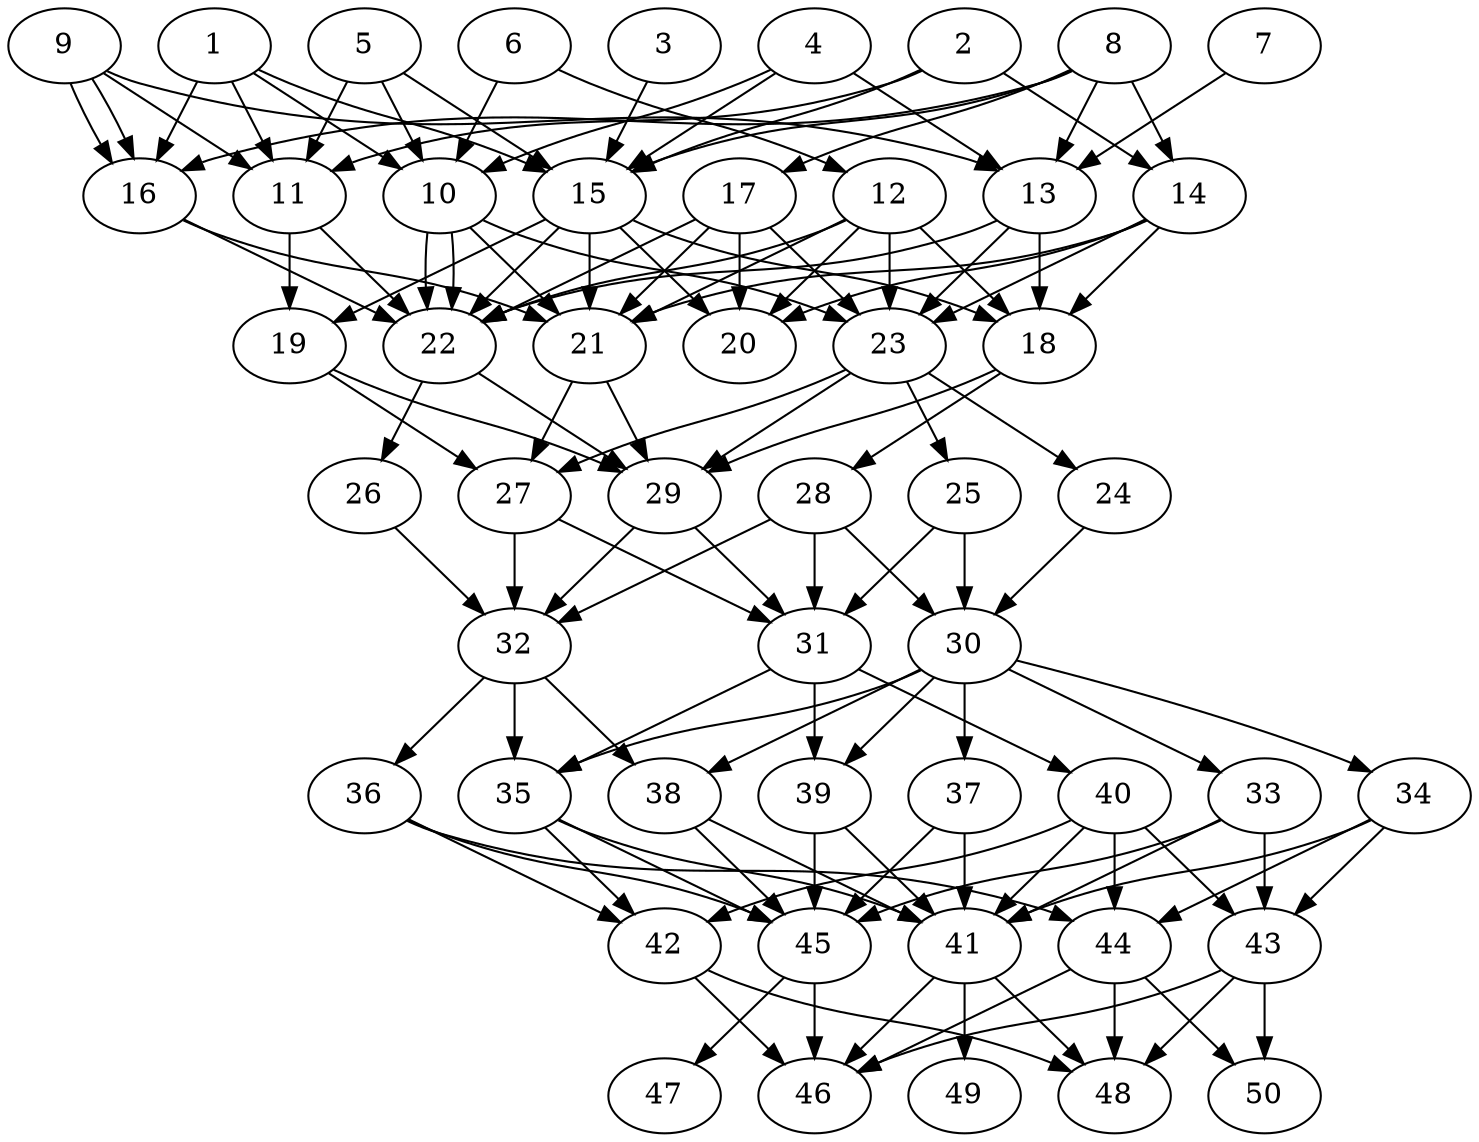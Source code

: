 // DAG automatically generated by daggen at Thu Oct  3 14:07:56 2019
// ./daggen --dot -n 50 --ccr 0.5 --fat 0.5 --regular 0.5 --density 0.9 --mindata 5242880 --maxdata 52428800 
digraph G {
  1 [size="19015680", alpha="0.10", expect_size="9507840"] 
  1 -> 10 [size ="9507840"]
  1 -> 11 [size ="9507840"]
  1 -> 15 [size ="9507840"]
  1 -> 16 [size ="9507840"]
  2 [size="71915520", alpha="0.03", expect_size="35957760"] 
  2 -> 11 [size ="35957760"]
  2 -> 14 [size ="35957760"]
  2 -> 15 [size ="35957760"]
  3 [size="31782912", alpha="0.13", expect_size="15891456"] 
  3 -> 15 [size ="15891456"]
  4 [size="52967424", alpha="0.01", expect_size="26483712"] 
  4 -> 10 [size ="26483712"]
  4 -> 13 [size ="26483712"]
  4 -> 15 [size ="26483712"]
  5 [size="77373440", alpha="0.06", expect_size="38686720"] 
  5 -> 10 [size ="38686720"]
  5 -> 11 [size ="38686720"]
  5 -> 15 [size ="38686720"]
  6 [size="91797504", alpha="0.09", expect_size="45898752"] 
  6 -> 10 [size ="45898752"]
  6 -> 12 [size ="45898752"]
  7 [size="46168064", alpha="0.06", expect_size="23084032"] 
  7 -> 13 [size ="23084032"]
  8 [size="58175488", alpha="0.03", expect_size="29087744"] 
  8 -> 13 [size ="29087744"]
  8 -> 14 [size ="29087744"]
  8 -> 15 [size ="29087744"]
  8 -> 16 [size ="29087744"]
  8 -> 17 [size ="29087744"]
  9 [size="28264448", alpha="0.12", expect_size="14132224"] 
  9 -> 11 [size ="14132224"]
  9 -> 13 [size ="14132224"]
  9 -> 16 [size ="14132224"]
  9 -> 16 [size ="14132224"]
  10 [size="33685504", alpha="0.19", expect_size="16842752"] 
  10 -> 21 [size ="16842752"]
  10 -> 22 [size ="16842752"]
  10 -> 22 [size ="16842752"]
  10 -> 23 [size ="16842752"]
  11 [size="13334528", alpha="0.09", expect_size="6667264"] 
  11 -> 19 [size ="6667264"]
  11 -> 22 [size ="6667264"]
  12 [size="60719104", alpha="0.03", expect_size="30359552"] 
  12 -> 18 [size ="30359552"]
  12 -> 20 [size ="30359552"]
  12 -> 21 [size ="30359552"]
  12 -> 22 [size ="30359552"]
  12 -> 23 [size ="30359552"]
  13 [size="72517632", alpha="0.18", expect_size="36258816"] 
  13 -> 18 [size ="36258816"]
  13 -> 22 [size ="36258816"]
  13 -> 23 [size ="36258816"]
  14 [size="41431040", alpha="0.10", expect_size="20715520"] 
  14 -> 18 [size ="20715520"]
  14 -> 20 [size ="20715520"]
  14 -> 21 [size ="20715520"]
  14 -> 23 [size ="20715520"]
  15 [size="47720448", alpha="0.13", expect_size="23860224"] 
  15 -> 18 [size ="23860224"]
  15 -> 19 [size ="23860224"]
  15 -> 20 [size ="23860224"]
  15 -> 21 [size ="23860224"]
  15 -> 22 [size ="23860224"]
  16 [size="76490752", alpha="0.20", expect_size="38245376"] 
  16 -> 21 [size ="38245376"]
  16 -> 22 [size ="38245376"]
  17 [size="26419200", alpha="0.15", expect_size="13209600"] 
  17 -> 20 [size ="13209600"]
  17 -> 21 [size ="13209600"]
  17 -> 22 [size ="13209600"]
  17 -> 23 [size ="13209600"]
  18 [size="52860928", alpha="0.08", expect_size="26430464"] 
  18 -> 28 [size ="26430464"]
  18 -> 29 [size ="26430464"]
  19 [size="68450304", alpha="0.10", expect_size="34225152"] 
  19 -> 27 [size ="34225152"]
  19 -> 29 [size ="34225152"]
  20 [size="32552960", alpha="0.05", expect_size="16276480"] 
  21 [size="29921280", alpha="0.02", expect_size="14960640"] 
  21 -> 27 [size ="14960640"]
  21 -> 29 [size ="14960640"]
  22 [size="71077888", alpha="0.12", expect_size="35538944"] 
  22 -> 26 [size ="35538944"]
  22 -> 29 [size ="35538944"]
  23 [size="87552000", alpha="0.07", expect_size="43776000"] 
  23 -> 24 [size ="43776000"]
  23 -> 25 [size ="43776000"]
  23 -> 27 [size ="43776000"]
  23 -> 29 [size ="43776000"]
  24 [size="77047808", alpha="0.11", expect_size="38523904"] 
  24 -> 30 [size ="38523904"]
  25 [size="29038592", alpha="0.09", expect_size="14519296"] 
  25 -> 30 [size ="14519296"]
  25 -> 31 [size ="14519296"]
  26 [size="91389952", alpha="0.04", expect_size="45694976"] 
  26 -> 32 [size ="45694976"]
  27 [size="91181056", alpha="0.07", expect_size="45590528"] 
  27 -> 31 [size ="45590528"]
  27 -> 32 [size ="45590528"]
  28 [size="66990080", alpha="0.19", expect_size="33495040"] 
  28 -> 30 [size ="33495040"]
  28 -> 31 [size ="33495040"]
  28 -> 32 [size ="33495040"]
  29 [size="10752000", alpha="0.16", expect_size="5376000"] 
  29 -> 31 [size ="5376000"]
  29 -> 32 [size ="5376000"]
  30 [size="56446976", alpha="0.17", expect_size="28223488"] 
  30 -> 33 [size ="28223488"]
  30 -> 34 [size ="28223488"]
  30 -> 35 [size ="28223488"]
  30 -> 37 [size ="28223488"]
  30 -> 38 [size ="28223488"]
  30 -> 39 [size ="28223488"]
  31 [size="80338944", alpha="0.20", expect_size="40169472"] 
  31 -> 35 [size ="40169472"]
  31 -> 39 [size ="40169472"]
  31 -> 40 [size ="40169472"]
  32 [size="90961920", alpha="0.12", expect_size="45480960"] 
  32 -> 35 [size ="45480960"]
  32 -> 36 [size ="45480960"]
  32 -> 38 [size ="45480960"]
  33 [size="55371776", alpha="0.18", expect_size="27685888"] 
  33 -> 41 [size ="27685888"]
  33 -> 43 [size ="27685888"]
  33 -> 45 [size ="27685888"]
  34 [size="89239552", alpha="0.11", expect_size="44619776"] 
  34 -> 41 [size ="44619776"]
  34 -> 43 [size ="44619776"]
  34 -> 44 [size ="44619776"]
  35 [size="46303232", alpha="0.11", expect_size="23151616"] 
  35 -> 41 [size ="23151616"]
  35 -> 42 [size ="23151616"]
  35 -> 45 [size ="23151616"]
  36 [size="87824384", alpha="0.05", expect_size="43912192"] 
  36 -> 42 [size ="43912192"]
  36 -> 44 [size ="43912192"]
  36 -> 45 [size ="43912192"]
  37 [size="12001280", alpha="0.03", expect_size="6000640"] 
  37 -> 41 [size ="6000640"]
  37 -> 45 [size ="6000640"]
  38 [size="43261952", alpha="0.10", expect_size="21630976"] 
  38 -> 41 [size ="21630976"]
  38 -> 45 [size ="21630976"]
  39 [size="40552448", alpha="0.09", expect_size="20276224"] 
  39 -> 41 [size ="20276224"]
  39 -> 45 [size ="20276224"]
  40 [size="21655552", alpha="0.12", expect_size="10827776"] 
  40 -> 41 [size ="10827776"]
  40 -> 42 [size ="10827776"]
  40 -> 43 [size ="10827776"]
  40 -> 44 [size ="10827776"]
  41 [size="104140800", alpha="0.00", expect_size="52070400"] 
  41 -> 46 [size ="52070400"]
  41 -> 48 [size ="52070400"]
  41 -> 49 [size ="52070400"]
  42 [size="102117376", alpha="0.01", expect_size="51058688"] 
  42 -> 46 [size ="51058688"]
  42 -> 48 [size ="51058688"]
  43 [size="65814528", alpha="0.18", expect_size="32907264"] 
  43 -> 46 [size ="32907264"]
  43 -> 48 [size ="32907264"]
  43 -> 50 [size ="32907264"]
  44 [size="57268224", alpha="0.09", expect_size="28634112"] 
  44 -> 46 [size ="28634112"]
  44 -> 48 [size ="28634112"]
  44 -> 50 [size ="28634112"]
  45 [size="13053952", alpha="0.04", expect_size="6526976"] 
  45 -> 46 [size ="6526976"]
  45 -> 47 [size ="6526976"]
  46 [size="64778240", alpha="0.16", expect_size="32389120"] 
  47 [size="89702400", alpha="0.05", expect_size="44851200"] 
  48 [size="103761920", alpha="0.06", expect_size="51880960"] 
  49 [size="54960128", alpha="0.07", expect_size="27480064"] 
  50 [size="95635456", alpha="0.18", expect_size="47817728"] 
}
